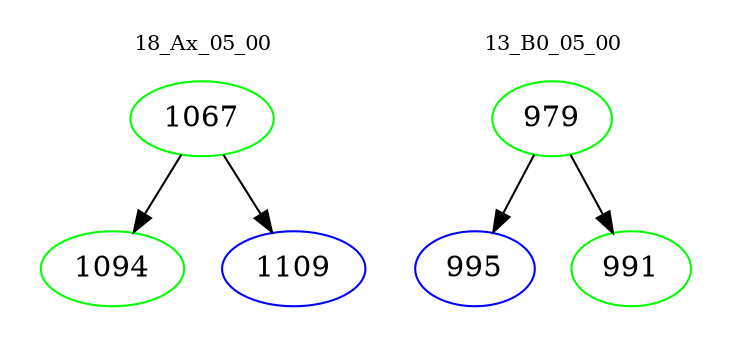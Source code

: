 digraph{
subgraph cluster_0 {
color = white
label = "18_Ax_05_00";
fontsize=10;
T0_1067 [label="1067", color="green"]
T0_1067 -> T0_1094 [color="black"]
T0_1094 [label="1094", color="green"]
T0_1067 -> T0_1109 [color="black"]
T0_1109 [label="1109", color="blue"]
}
subgraph cluster_1 {
color = white
label = "13_B0_05_00";
fontsize=10;
T1_979 [label="979", color="green"]
T1_979 -> T1_995 [color="black"]
T1_995 [label="995", color="blue"]
T1_979 -> T1_991 [color="black"]
T1_991 [label="991", color="green"]
}
}
